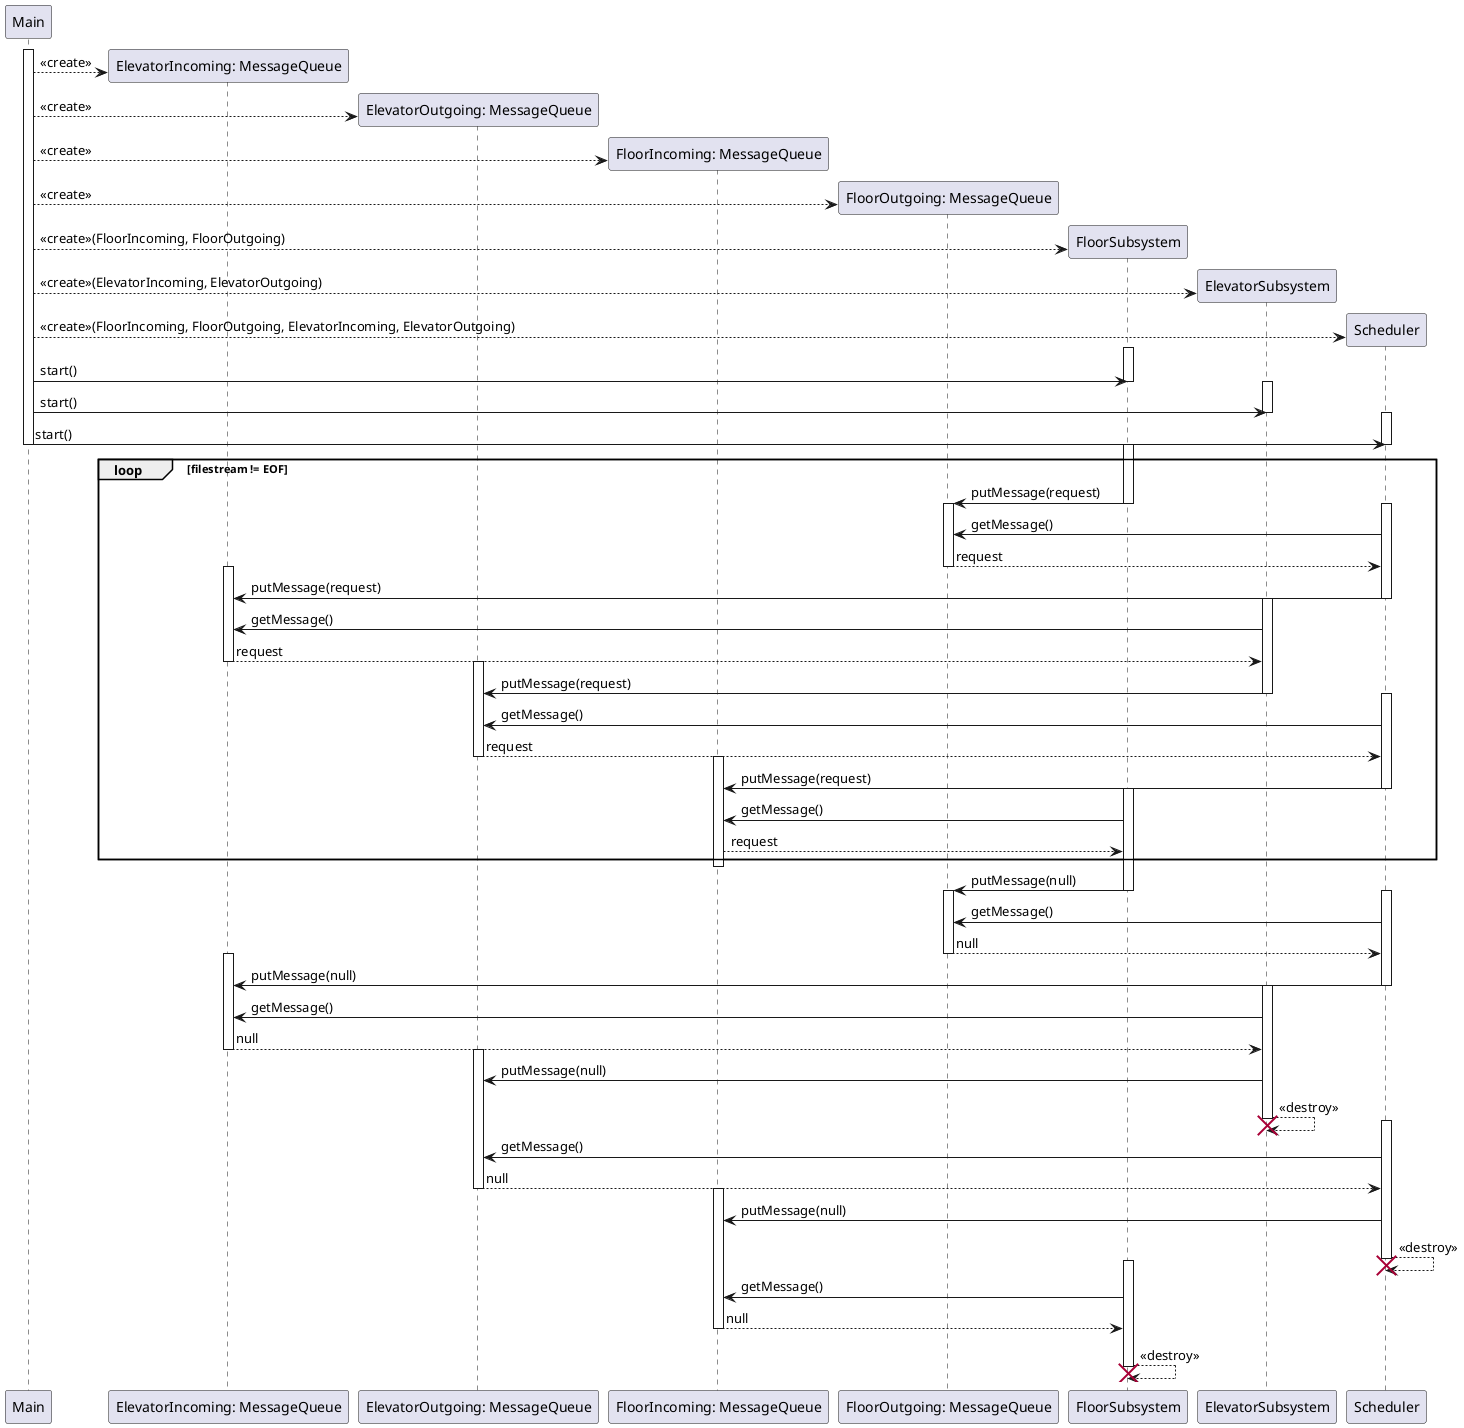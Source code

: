 @startuml
'autonumber

participant Main

activate Main
create "ElevatorIncoming: MessageQueue" as ElevatorIncoming
Main --> ElevatorIncoming: <<create>>
create "ElevatorOutgoing: MessageQueue" as ElevatorOutgoing
Main --> ElevatorOutgoing: <<create>>
create "FloorIncoming: MessageQueue" as FloorIncoming
Main --> FloorIncoming: <<create>>
create "FloorOutgoing: MessageQueue" as FloorOutgoing
Main --> FloorOutgoing: <<create>>

create FloorSubsystem
Main --> FloorSubsystem: <<create>>(FloorIncoming, FloorOutgoing)
create ElevatorSubsystem
Main --> ElevatorSubsystem: <<create>>(ElevatorIncoming, ElevatorOutgoing)
create Scheduler
Main --> Scheduler: <<create>>(FloorIncoming, FloorOutgoing, ElevatorIncoming, ElevatorOutgoing)

activate FloorSubsystem
Main -> FloorSubsystem: start()
deactivate FloorSubsystem
activate ElevatorSubsystem
Main -> ElevatorSubsystem: start()
deactivate ElevatorSubsystem
activate Scheduler
Main -> Scheduler: start()
deactivate Scheduler

deactivate Main

loop filestream != EOF

    ' FloorSubsystem produces a request
    activate FloorSubsystem
    FloorSubsystem -> FloorOutgoing: putMessage(request)
    deactivate FloorSubsystem

    ' Scheduler gets request
    activate Scheduler
    activate FloorOutgoing
    Scheduler -> FloorOutgoing: getMessage()
    FloorOutgoing --> Scheduler: request
    deactivate FloorOutgoing

    ' Scheduler forwards request to elevator subsystem
    activate ElevatorIncoming
    Scheduler -> ElevatorIncoming: putMessage(request)
    deactivate Scheduler

    ' Elevator subsystem echoes request back to its outgoing
    activate ElevatorSubsystem
    ElevatorSubsystem -> ElevatorIncoming: getMessage()
    ElevatorIncoming --> ElevatorSubsystem: request
    deactivate ElevatorIncoming
    activate ElevatorOutgoing
    ElevatorSubsystem -> ElevatorOutgoing: putMessage(request)
    deactivate ElevatorSubsystem

    ' Scheduler forwards elevator outgoing back to floor
    activate Scheduler
    Scheduler -> ElevatorOutgoing: getMessage()
    ElevatorOutgoing --> Scheduler: request
    deactivate ElevatorOutgoing
    activate FloorIncoming
    Scheduler -> FloorIncoming: putMessage(request)
    deactivate Scheduler

    ' Floor reads message
    activate FloorSubsystem
    FloorSubsystem -> FloorIncoming: getMessage()
    FloorIncoming --> FloorSubsystem: request
end

    ' FloorSubsystem signals kill message
    deactivate FloorIncoming
    FloorSubsystem -> FloorOutgoing: putMessage(null)
    deactivate FloorSubsystem
    activate FloorOutgoing

    ' Scheduler forwards kill message to elevator
    activate Scheduler
    Scheduler -> FloorOutgoing: getMessage()
    FloorOutgoing --> Scheduler: null
    deactivate FloorOutgoing
    activate ElevatorIncoming
    Scheduler -> ElevatorIncoming: putMessage(null)
    deactivate Scheduler

    ' Elevator kills itself
    activate ElevatorSubsystem
    ElevatorSubsystem -> ElevatorIncoming: getMessage()
    ElevatorIncoming --> ElevatorSubsystem: null
    deactivate ElevatorIncoming
    activate ElevatorOutgoing
    ElevatorSubsystem -> ElevatorOutgoing: putMessage(null)
    ElevatorSubsystem --> ElevatorSubsystem: <<destroy>>
    deactivate ElevatorSubsystem
    destroy ElevatorSubsystem

    ' Scheduler receives self-destruct
    activate Scheduler
    Scheduler -> ElevatorOutgoing: getMessage()
    ElevatorOutgoing --> Scheduler: null
    deactivate ElevatorOutgoing
    activate FloorIncoming
    Scheduler -> FloorIncoming: putMessage(null)
    Scheduler --> Scheduler: <<destroy>>
    deactivate Scheduler
    destroy Scheduler

    ' Floor receives self-destruct
    activate FloorSubsystem
    FloorSubsystem -> FloorIncoming: getMessage()
    FloorIncoming --> FloorSubsystem: null
    deactivate FloorIncoming
    FloorSubsystem --> FloorSubsystem: <<destroy>>
    deactivate FloorSubsystem
    destroy FloorSubsystem

@enduml
